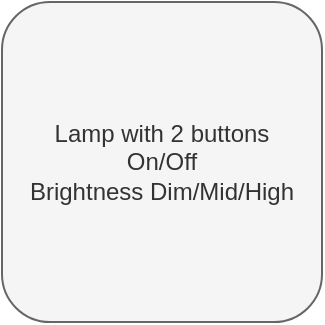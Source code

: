<mxfile version="14.6.13" type="device" pages="3"><diagram id="hGoLd2DxF6xfNzSIyn4Y" name="Lamp"><mxGraphModel dx="1106" dy="778" grid="1" gridSize="10" guides="1" tooltips="1" connect="1" arrows="1" fold="1" page="1" pageScale="1" pageWidth="1100" pageHeight="850" math="0" shadow="0"><root><mxCell id="0"/><mxCell id="1" parent="0"/><mxCell id="-WLVZ_DBYwuqJOOpFOoK-1" value="Lamp with 2 buttons&lt;br&gt;On/Off&lt;br&gt;Brightness Dim/Mid/High" style="rounded=1;whiteSpace=wrap;html=1;fillColor=#f5f5f5;strokeColor=#666666;fontColor=#333333;" vertex="1" parent="1"><mxGeometry x="80" y="120" width="160" height="160" as="geometry"/></mxCell></root></mxGraphModel></diagram><diagram id="Z_ezyNPT9XQppbmOfbJM" name="State Explosion"><mxGraphModel dx="1106" dy="778" grid="1" gridSize="10" guides="1" tooltips="1" connect="1" arrows="1" fold="1" page="1" pageScale="1" pageWidth="1100" pageHeight="850" math="0" shadow="0"><root><mxCell id="NujE-VNpomhVmheYKqEC-0"/><mxCell id="NujE-VNpomhVmheYKqEC-1" parent="NujE-VNpomhVmheYKqEC-0"/><mxCell id="NujE-VNpomhVmheYKqEC-6" style="edgeStyle=orthogonalEdgeStyle;orthogonalLoop=1;jettySize=auto;html=1;exitX=0;exitY=0.5;exitDx=0;exitDy=0;curved=1;" edge="1" parent="NujE-VNpomhVmheYKqEC-1" source="NujE-VNpomhVmheYKqEC-2" target="NujE-VNpomhVmheYKqEC-3"><mxGeometry relative="1" as="geometry"/></mxCell><mxCell id="NujE-VNpomhVmheYKqEC-7" value="power on" style="edgeLabel;html=1;align=center;verticalAlign=middle;resizable=0;points=[];" vertex="1" connectable="0" parent="NujE-VNpomhVmheYKqEC-6"><mxGeometry x="-0.185" y="29" relative="1" as="geometry"><mxPoint as="offset"/></mxGeometry></mxCell><mxCell id="NujE-VNpomhVmheYKqEC-2" value="OFF" style="ellipse;whiteSpace=wrap;html=1;fillColor=#e1d5e7;strokeColor=#9673a6;" vertex="1" parent="NujE-VNpomhVmheYKqEC-1"><mxGeometry x="360" y="80" width="120" height="80" as="geometry"/></mxCell><mxCell id="NujE-VNpomhVmheYKqEC-8" style="edgeStyle=orthogonalEdgeStyle;curved=1;orthogonalLoop=1;jettySize=auto;html=1;exitX=0.5;exitY=1;exitDx=0;exitDy=0;entryX=0;entryY=0.5;entryDx=0;entryDy=0;" edge="1" parent="NujE-VNpomhVmheYKqEC-1" source="NujE-VNpomhVmheYKqEC-3" target="NujE-VNpomhVmheYKqEC-4"><mxGeometry relative="1" as="geometry"/></mxCell><mxCell id="NujE-VNpomhVmheYKqEC-9" value="Brightness" style="edgeLabel;html=1;align=center;verticalAlign=middle;resizable=0;points=[];" vertex="1" connectable="0" parent="NujE-VNpomhVmheYKqEC-8"><mxGeometry x="-0.133" y="9" relative="1" as="geometry"><mxPoint as="offset"/></mxGeometry></mxCell><mxCell id="NujE-VNpomhVmheYKqEC-15" style="edgeStyle=orthogonalEdgeStyle;curved=1;orthogonalLoop=1;jettySize=auto;html=1;exitX=1;exitY=0;exitDx=0;exitDy=0;entryX=0;entryY=1;entryDx=0;entryDy=0;" edge="1" parent="NujE-VNpomhVmheYKqEC-1" source="NujE-VNpomhVmheYKqEC-3" target="NujE-VNpomhVmheYKqEC-2"><mxGeometry relative="1" as="geometry"/></mxCell><mxCell id="NujE-VNpomhVmheYKqEC-16" value="power off" style="edgeLabel;html=1;align=center;verticalAlign=middle;resizable=0;points=[];" vertex="1" connectable="0" parent="NujE-VNpomhVmheYKqEC-15"><mxGeometry x="-0.235" y="20" relative="1" as="geometry"><mxPoint as="offset"/></mxGeometry></mxCell><mxCell id="NujE-VNpomhVmheYKqEC-3" value="On/Dim" style="ellipse;whiteSpace=wrap;html=1;fillColor=#e1d5e7;strokeColor=#9673a6;" vertex="1" parent="NujE-VNpomhVmheYKqEC-1"><mxGeometry x="160" y="240" width="120" height="80" as="geometry"/></mxCell><mxCell id="NujE-VNpomhVmheYKqEC-10" style="edgeStyle=orthogonalEdgeStyle;curved=1;orthogonalLoop=1;jettySize=auto;html=1;exitX=1;exitY=0.5;exitDx=0;exitDy=0;entryX=0.5;entryY=1;entryDx=0;entryDy=0;" edge="1" parent="NujE-VNpomhVmheYKqEC-1" source="NujE-VNpomhVmheYKqEC-4" target="NujE-VNpomhVmheYKqEC-5"><mxGeometry relative="1" as="geometry"/></mxCell><mxCell id="NujE-VNpomhVmheYKqEC-11" value="Brighness" style="edgeLabel;html=1;align=center;verticalAlign=middle;resizable=0;points=[];" vertex="1" connectable="0" parent="NujE-VNpomhVmheYKqEC-10"><mxGeometry x="0.111" y="11" relative="1" as="geometry"><mxPoint as="offset"/></mxGeometry></mxCell><mxCell id="NujE-VNpomhVmheYKqEC-17" style="edgeStyle=orthogonalEdgeStyle;curved=1;orthogonalLoop=1;jettySize=auto;html=1;exitX=0.5;exitY=0;exitDx=0;exitDy=0;" edge="1" parent="NujE-VNpomhVmheYKqEC-1" source="NujE-VNpomhVmheYKqEC-4" target="NujE-VNpomhVmheYKqEC-2"><mxGeometry relative="1" as="geometry"/></mxCell><mxCell id="NujE-VNpomhVmheYKqEC-18" value="power off" style="edgeLabel;html=1;align=center;verticalAlign=middle;resizable=0;points=[];" vertex="1" connectable="0" parent="NujE-VNpomhVmheYKqEC-17"><mxGeometry x="-0.225" y="-1" relative="1" as="geometry"><mxPoint as="offset"/></mxGeometry></mxCell><mxCell id="NujE-VNpomhVmheYKqEC-4" value="On/Mid" style="ellipse;whiteSpace=wrap;html=1;fillColor=#e1d5e7;strokeColor=#9673a6;" vertex="1" parent="NujE-VNpomhVmheYKqEC-1"><mxGeometry x="360" y="320" width="120" height="80" as="geometry"/></mxCell><mxCell id="NujE-VNpomhVmheYKqEC-12" style="edgeStyle=orthogonalEdgeStyle;curved=1;orthogonalLoop=1;jettySize=auto;html=1;exitX=0.5;exitY=0;exitDx=0;exitDy=0;entryX=0.5;entryY=0;entryDx=0;entryDy=0;" edge="1" parent="NujE-VNpomhVmheYKqEC-1" source="NujE-VNpomhVmheYKqEC-5" target="NujE-VNpomhVmheYKqEC-3"><mxGeometry relative="1" as="geometry"/></mxCell><mxCell id="NujE-VNpomhVmheYKqEC-13" value="Brightness" style="edgeLabel;html=1;align=center;verticalAlign=middle;resizable=0;points=[];" vertex="1" connectable="0" parent="NujE-VNpomhVmheYKqEC-12"><mxGeometry x="-0.236" y="-3" relative="1" as="geometry"><mxPoint as="offset"/></mxGeometry></mxCell><mxCell id="NujE-VNpomhVmheYKqEC-20" style="edgeStyle=orthogonalEdgeStyle;curved=1;orthogonalLoop=1;jettySize=auto;html=1;exitX=0;exitY=0;exitDx=0;exitDy=0;entryX=1;entryY=1;entryDx=0;entryDy=0;" edge="1" parent="NujE-VNpomhVmheYKqEC-1" source="NujE-VNpomhVmheYKqEC-5" target="NujE-VNpomhVmheYKqEC-2"><mxGeometry relative="1" as="geometry"/></mxCell><mxCell id="NujE-VNpomhVmheYKqEC-21" value="power off" style="edgeLabel;html=1;align=center;verticalAlign=middle;resizable=0;points=[];" vertex="1" connectable="0" parent="NujE-VNpomhVmheYKqEC-20"><mxGeometry x="-0.62" y="-6" relative="1" as="geometry"><mxPoint as="offset"/></mxGeometry></mxCell><mxCell id="NujE-VNpomhVmheYKqEC-5" value="On/High" style="ellipse;whiteSpace=wrap;html=1;fillColor=#e1d5e7;strokeColor=#9673a6;" vertex="1" parent="NujE-VNpomhVmheYKqEC-1"><mxGeometry x="560" y="240" width="120" height="80" as="geometry"/></mxCell></root></mxGraphModel></diagram><diagram name="HSM - Hierarchical State Machine" id="PVOhme-qfXxlu3txC26X"><mxGraphModel dx="1106" dy="778" grid="1" gridSize="10" guides="1" tooltips="1" connect="1" arrows="1" fold="1" page="1" pageScale="1" pageWidth="1100" pageHeight="850" math="0" shadow="0"><root><mxCell id="Zz2ZiWdLmGT0XySUrK0g-0"/><mxCell id="Zz2ZiWdLmGT0XySUrK0g-1" parent="Zz2ZiWdLmGT0XySUrK0g-0"/><mxCell id="Zz2ZiWdLmGT0XySUrK0g-24" value="Lamp" style="rounded=1;whiteSpace=wrap;html=1;shadow=0;dashed=1;fillColor=#dae8fc;strokeColor=#6c8ebf;verticalAlign=top;textOpacity=50;opacity=50;" vertex="1" parent="Zz2ZiWdLmGT0XySUrK0g-1"><mxGeometry x="10" y="40" width="960" height="450" as="geometry"/></mxCell><mxCell id="Zz2ZiWdLmGT0XySUrK0g-2" style="edgeStyle=orthogonalEdgeStyle;curved=1;orthogonalLoop=1;jettySize=auto;html=1;exitX=0.5;exitY=1;exitDx=0;exitDy=0;entryX=0;entryY=0.5;entryDx=0;entryDy=0;" edge="1" parent="Zz2ZiWdLmGT0XySUrK0g-1" source="Zz2ZiWdLmGT0XySUrK0g-4" target="Zz2ZiWdLmGT0XySUrK0g-7"><mxGeometry relative="1" as="geometry"/></mxCell><mxCell id="Zz2ZiWdLmGT0XySUrK0g-3" value="Brightness" style="edgeLabel;html=1;align=center;verticalAlign=middle;resizable=0;points=[];" vertex="1" connectable="0" parent="Zz2ZiWdLmGT0XySUrK0g-2"><mxGeometry x="-0.133" y="9" relative="1" as="geometry"><mxPoint as="offset"/></mxGeometry></mxCell><mxCell id="Zz2ZiWdLmGT0XySUrK0g-4" value="On/Dim" style="ellipse;whiteSpace=wrap;html=1;fillColor=#e1d5e7;strokeColor=#9673a6;" vertex="1" parent="Zz2ZiWdLmGT0XySUrK0g-1"><mxGeometry x="400" y="240" width="120" height="80" as="geometry"/></mxCell><mxCell id="Zz2ZiWdLmGT0XySUrK0g-5" style="edgeStyle=orthogonalEdgeStyle;curved=1;orthogonalLoop=1;jettySize=auto;html=1;exitX=1;exitY=0.5;exitDx=0;exitDy=0;entryX=0.5;entryY=1;entryDx=0;entryDy=0;" edge="1" parent="Zz2ZiWdLmGT0XySUrK0g-1" source="Zz2ZiWdLmGT0XySUrK0g-7" target="Zz2ZiWdLmGT0XySUrK0g-10"><mxGeometry relative="1" as="geometry"/></mxCell><mxCell id="Zz2ZiWdLmGT0XySUrK0g-6" value="Brighness" style="edgeLabel;html=1;align=center;verticalAlign=middle;resizable=0;points=[];" vertex="1" connectable="0" parent="Zz2ZiWdLmGT0XySUrK0g-5"><mxGeometry x="0.111" y="11" relative="1" as="geometry"><mxPoint as="offset"/></mxGeometry></mxCell><mxCell id="Zz2ZiWdLmGT0XySUrK0g-7" value="On/Mid" style="ellipse;whiteSpace=wrap;html=1;fillColor=#e1d5e7;strokeColor=#9673a6;" vertex="1" parent="Zz2ZiWdLmGT0XySUrK0g-1"><mxGeometry x="600" y="320" width="120" height="80" as="geometry"/></mxCell><mxCell id="Zz2ZiWdLmGT0XySUrK0g-8" style="edgeStyle=orthogonalEdgeStyle;curved=1;orthogonalLoop=1;jettySize=auto;html=1;exitX=0.5;exitY=0;exitDx=0;exitDy=0;entryX=0.5;entryY=0;entryDx=0;entryDy=0;" edge="1" parent="Zz2ZiWdLmGT0XySUrK0g-1" source="Zz2ZiWdLmGT0XySUrK0g-10" target="Zz2ZiWdLmGT0XySUrK0g-4"><mxGeometry relative="1" as="geometry"/></mxCell><mxCell id="Zz2ZiWdLmGT0XySUrK0g-9" value="Brightness" style="edgeLabel;html=1;align=center;verticalAlign=middle;resizable=0;points=[];" vertex="1" connectable="0" parent="Zz2ZiWdLmGT0XySUrK0g-8"><mxGeometry x="-0.236" y="-3" relative="1" as="geometry"><mxPoint as="offset"/></mxGeometry></mxCell><mxCell id="Zz2ZiWdLmGT0XySUrK0g-10" value="On/High" style="ellipse;whiteSpace=wrap;html=1;fillColor=#e1d5e7;strokeColor=#9673a6;" vertex="1" parent="Zz2ZiWdLmGT0XySUrK0g-1"><mxGeometry x="800" y="240" width="120" height="80" as="geometry"/></mxCell><mxCell id="Zz2ZiWdLmGT0XySUrK0g-20" style="edgeStyle=orthogonalEdgeStyle;curved=1;orthogonalLoop=1;jettySize=auto;html=1;exitX=0;exitY=1;exitDx=0;exitDy=0;entryX=0;entryY=0.25;entryDx=0;entryDy=0;" edge="1" parent="Zz2ZiWdLmGT0XySUrK0g-1" source="Zz2ZiWdLmGT0XySUrK0g-13" target="Zz2ZiWdLmGT0XySUrK0g-19"><mxGeometry relative="1" as="geometry"><Array as="points"><mxPoint x="60" y="148"/><mxPoint x="60" y="295"/></Array></mxGeometry></mxCell><mxCell id="Zz2ZiWdLmGT0XySUrK0g-22" value="power on" style="edgeLabel;html=1;align=center;verticalAlign=middle;resizable=0;points=[];" vertex="1" connectable="0" parent="Zz2ZiWdLmGT0XySUrK0g-20"><mxGeometry x="0.041" y="-1" relative="1" as="geometry"><mxPoint as="offset"/></mxGeometry></mxCell><mxCell id="Zz2ZiWdLmGT0XySUrK0g-13" value="OFF" style="ellipse;whiteSpace=wrap;html=1;fillColor=#e1d5e7;strokeColor=#9673a6;" vertex="1" parent="Zz2ZiWdLmGT0XySUrK0g-1"><mxGeometry x="80" y="80" width="120" height="80" as="geometry"/></mxCell><mxCell id="Zz2ZiWdLmGT0XySUrK0g-14" style="edgeStyle=orthogonalEdgeStyle;curved=1;orthogonalLoop=1;jettySize=auto;html=1;exitX=1;exitY=0.5;exitDx=0;exitDy=0;entryX=0.1;entryY=0.5;entryDx=0;entryDy=0;entryPerimeter=0;dashed=1;" edge="1" parent="Zz2ZiWdLmGT0XySUrK0g-1" source="Zz2ZiWdLmGT0XySUrK0g-19" target="Zz2ZiWdLmGT0XySUrK0g-18"><mxGeometry relative="1" as="geometry"><mxPoint x="200" y="310" as="sourcePoint"/></mxGeometry></mxCell><mxCell id="Zz2ZiWdLmGT0XySUrK0g-18" value="" style="shape=curlyBracket;whiteSpace=wrap;html=1;rounded=1;shadow=0;" vertex="1" parent="Zz2ZiWdLmGT0XySUrK0g-1"><mxGeometry x="340" y="220" width="20" height="180" as="geometry"/></mxCell><mxCell id="Zz2ZiWdLmGT0XySUrK0g-21" style="edgeStyle=orthogonalEdgeStyle;curved=1;orthogonalLoop=1;jettySize=auto;html=1;exitX=1;exitY=0.25;exitDx=0;exitDy=0;entryX=1;entryY=1;entryDx=0;entryDy=0;" edge="1" parent="Zz2ZiWdLmGT0XySUrK0g-1" source="Zz2ZiWdLmGT0XySUrK0g-19" target="Zz2ZiWdLmGT0XySUrK0g-13"><mxGeometry relative="1" as="geometry"><Array as="points"><mxPoint x="220" y="295"/><mxPoint x="220" y="148"/></Array></mxGeometry></mxCell><mxCell id="Zz2ZiWdLmGT0XySUrK0g-23" value="power off" style="edgeLabel;html=1;align=center;verticalAlign=middle;resizable=0;points=[];" vertex="1" connectable="0" parent="Zz2ZiWdLmGT0XySUrK0g-21"><mxGeometry x="-0.07" y="3" relative="1" as="geometry"><mxPoint as="offset"/></mxGeometry></mxCell><mxCell id="Zz2ZiWdLmGT0XySUrK0g-19" value="On" style="rounded=1;whiteSpace=wrap;html=1;shadow=0;dashed=1;fillColor=#dae8fc;strokeColor=#6c8ebf;" vertex="1" parent="Zz2ZiWdLmGT0XySUrK0g-1"><mxGeometry x="80" y="280" width="120" height="60" as="geometry"/></mxCell></root></mxGraphModel></diagram></mxfile>